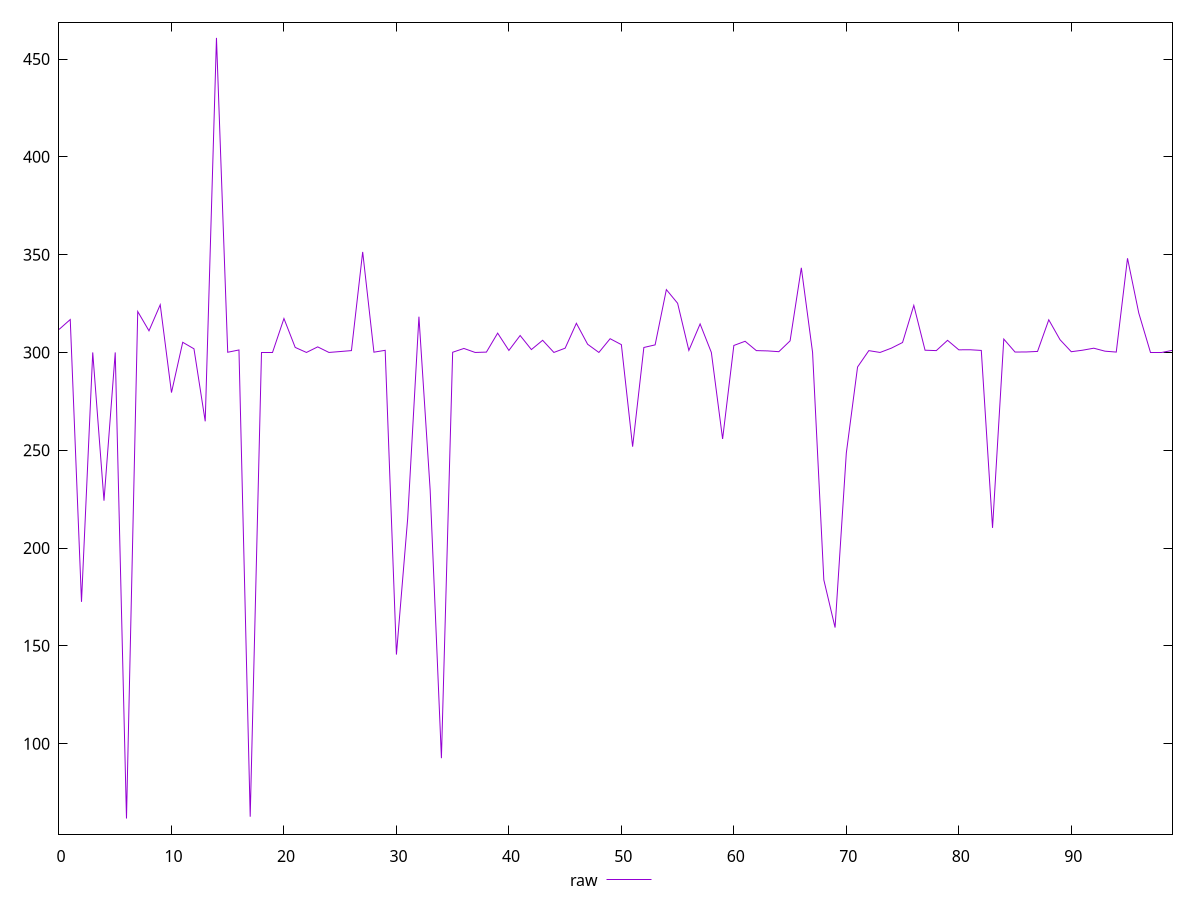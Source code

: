 reset

$raw <<EOF
0 311.748
1 316.8240000009537
2 172.5130000114441
3 300
4 224.20899999141693
5 300
6 61.73099997639656
7 320.912
8 311.06600000000003
9 324.3920000195503
10 279.4819999933243
11 305.194
12 301.864
13 264.78700000047684
14 460.79999999999995
15 300.098
16 301.27
17 62.66600000858307
18 300
19 300
20 317.344
21 302.574
22 300
23 302.848
24 300
25 300.462
26 300.944
27 351.40499997138977
28 300.14
29 301.086
30 145.5329999923706
31 215.04299998283386
32 318.284
33 229.57400000095367
34 92.58999994397163
35 300.096
36 302.04
37 300
38 300.174
39 309.868
40 301.03
41 308.66
42 301.472
43 306.22
44 300
45 302.182
46 314.908
47 304.184
48 300
49 307.024
50 303.988
51 251.81100004911423
52 302.54
53 303.872
54 332.116
55 325.144
56 301.052
57 314.57
58 300
59 255.77399998903275
60 303.572
61 305.712
62 300.94
63 300.786
64 300.392
65 305.926
66 343.284
67 300
68 183.73199999332428
69 159.35899996757507
70 248.57499998807907
71 292.5740000009537
72 300.922
73 300
74 302.186
75 305.084
76 324.048
77 301.142
78 300.942
79 306.196
80 301.342
81 301.378
82 301.03
83 210.31099998950958
84 306.838
85 300.206
86 300.248
87 300.516
88 316.684
89 306.516
90 300.372
91 301.14
92 302.17
93 300.644
94 300.188
95 348.138
96 320.1759999990463
97 300
98 300
99 301.082
EOF

set key outside below
set xrange [0:99]
set yrange [53.74961997592449:468.78138000047204]
set trange [53.74961997592449:468.78138000047204]
set terminal svg size 640, 500 enhanced background rgb 'white'
set output "report_00013_2021-02-09T12-04-24.940Z/uses-rel-preconnect/samples/pages+cached+noadtech+nomedia/raw/values.svg"

plot $raw title "raw" with line

reset
